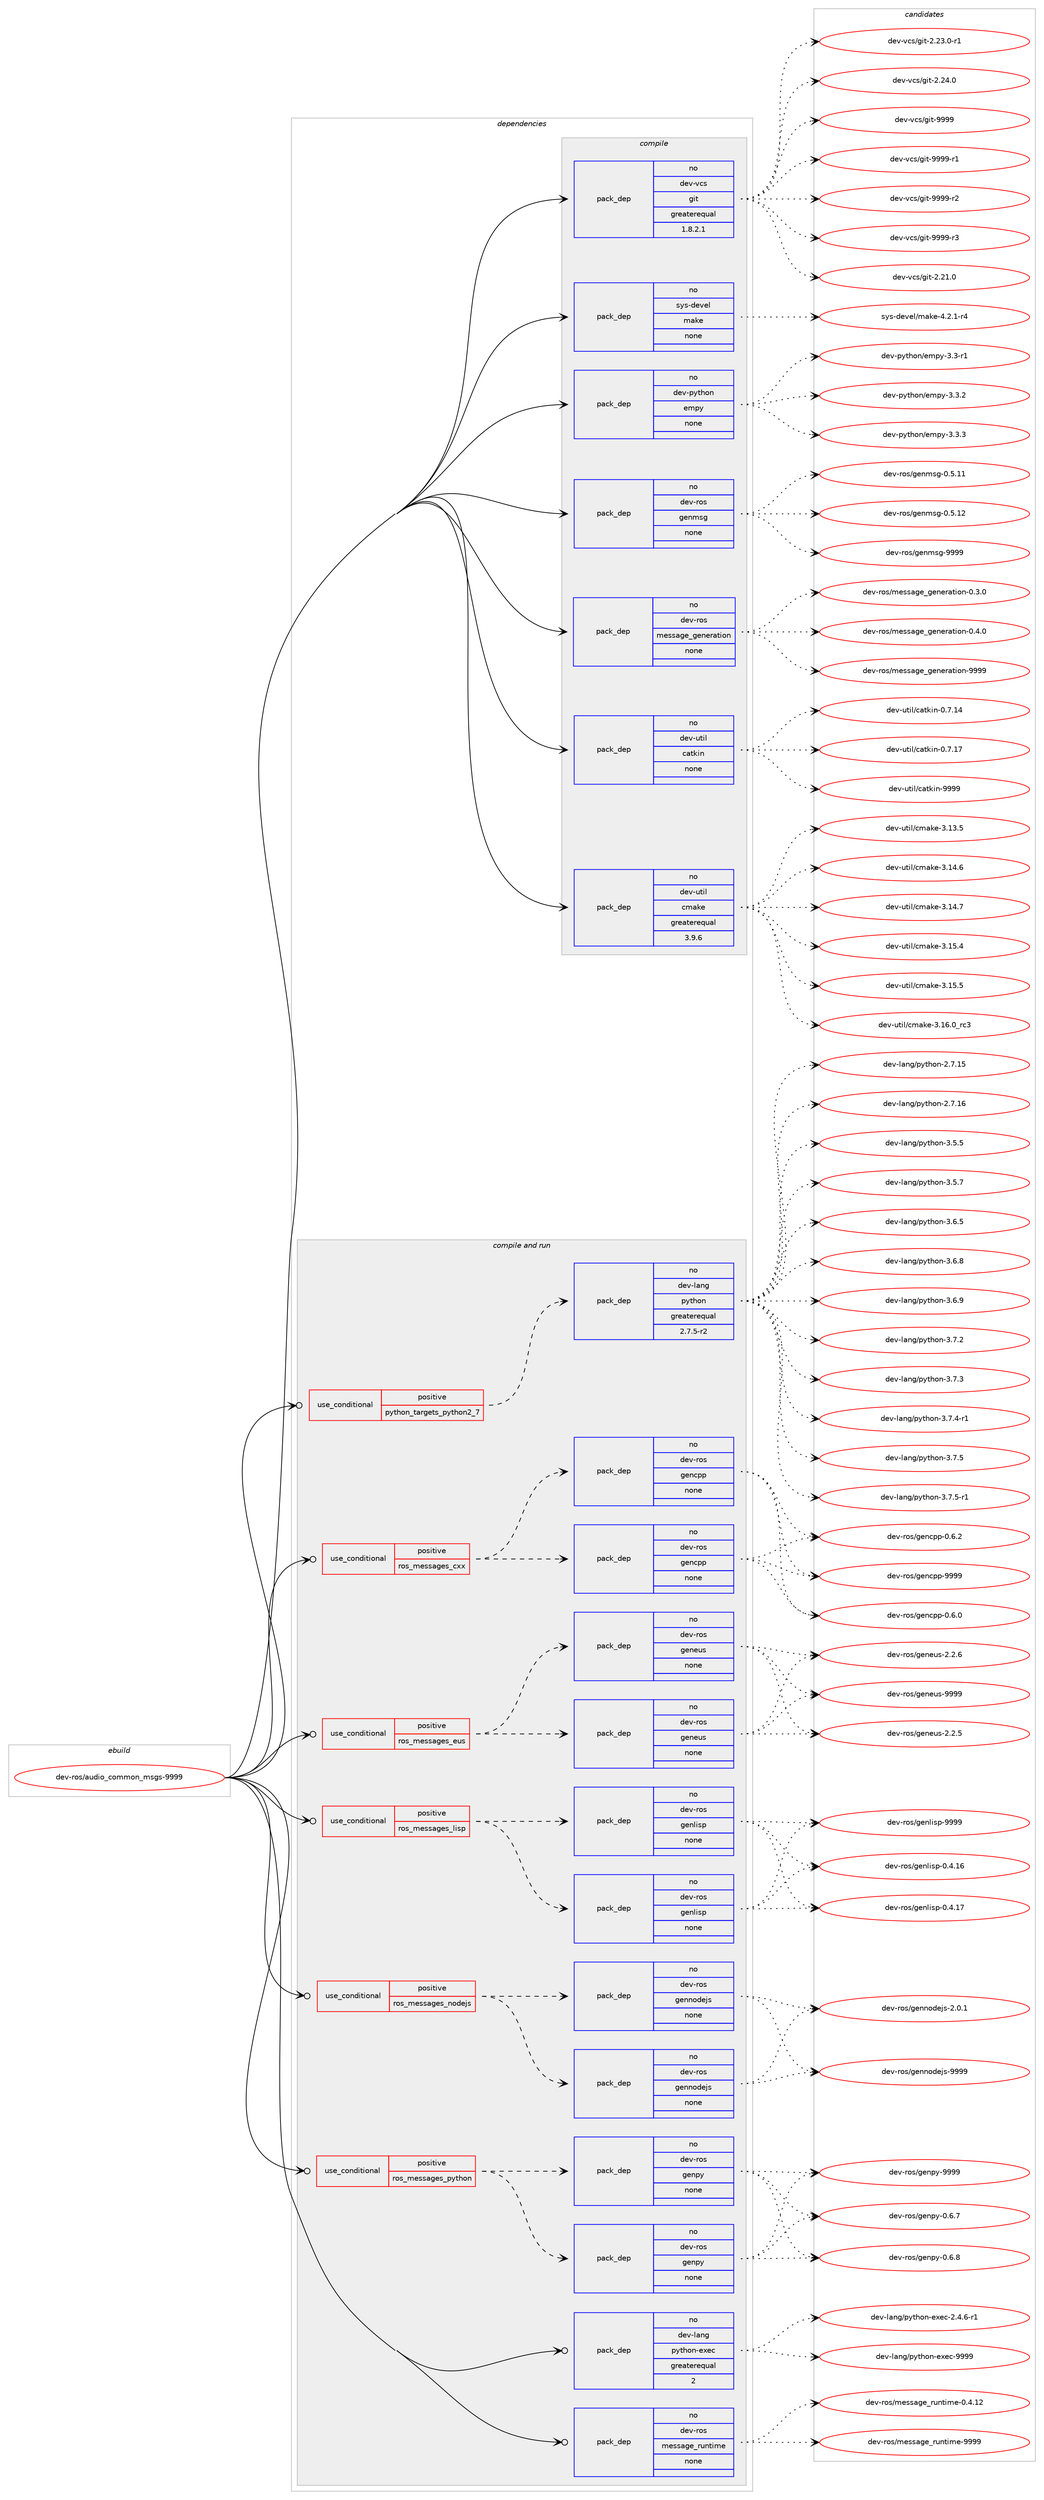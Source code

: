 digraph prolog {

# *************
# Graph options
# *************

newrank=true;
concentrate=true;
compound=true;
graph [rankdir=LR,fontname=Helvetica,fontsize=10,ranksep=1.5];#, ranksep=2.5, nodesep=0.2];
edge  [arrowhead=vee];
node  [fontname=Helvetica,fontsize=10];

# **********
# The ebuild
# **********

subgraph cluster_leftcol {
color=gray;
rank=same;
label=<<i>ebuild</i>>;
id [label="dev-ros/audio_common_msgs-9999", color=red, width=4, href="../dev-ros/audio_common_msgs-9999.svg"];
}

# ****************
# The dependencies
# ****************

subgraph cluster_midcol {
color=gray;
label=<<i>dependencies</i>>;
subgraph cluster_compile {
fillcolor="#eeeeee";
style=filled;
label=<<i>compile</i>>;
subgraph pack483764 {
dependency648350 [label=<<TABLE BORDER="0" CELLBORDER="1" CELLSPACING="0" CELLPADDING="4" WIDTH="220"><TR><TD ROWSPAN="6" CELLPADDING="30">pack_dep</TD></TR><TR><TD WIDTH="110">no</TD></TR><TR><TD>dev-python</TD></TR><TR><TD>empy</TD></TR><TR><TD>none</TD></TR><TR><TD></TD></TR></TABLE>>, shape=none, color=blue];
}
id:e -> dependency648350:w [weight=20,style="solid",arrowhead="vee"];
subgraph pack483765 {
dependency648351 [label=<<TABLE BORDER="0" CELLBORDER="1" CELLSPACING="0" CELLPADDING="4" WIDTH="220"><TR><TD ROWSPAN="6" CELLPADDING="30">pack_dep</TD></TR><TR><TD WIDTH="110">no</TD></TR><TR><TD>dev-ros</TD></TR><TR><TD>genmsg</TD></TR><TR><TD>none</TD></TR><TR><TD></TD></TR></TABLE>>, shape=none, color=blue];
}
id:e -> dependency648351:w [weight=20,style="solid",arrowhead="vee"];
subgraph pack483766 {
dependency648352 [label=<<TABLE BORDER="0" CELLBORDER="1" CELLSPACING="0" CELLPADDING="4" WIDTH="220"><TR><TD ROWSPAN="6" CELLPADDING="30">pack_dep</TD></TR><TR><TD WIDTH="110">no</TD></TR><TR><TD>dev-ros</TD></TR><TR><TD>message_generation</TD></TR><TR><TD>none</TD></TR><TR><TD></TD></TR></TABLE>>, shape=none, color=blue];
}
id:e -> dependency648352:w [weight=20,style="solid",arrowhead="vee"];
subgraph pack483767 {
dependency648353 [label=<<TABLE BORDER="0" CELLBORDER="1" CELLSPACING="0" CELLPADDING="4" WIDTH="220"><TR><TD ROWSPAN="6" CELLPADDING="30">pack_dep</TD></TR><TR><TD WIDTH="110">no</TD></TR><TR><TD>dev-util</TD></TR><TR><TD>catkin</TD></TR><TR><TD>none</TD></TR><TR><TD></TD></TR></TABLE>>, shape=none, color=blue];
}
id:e -> dependency648353:w [weight=20,style="solid",arrowhead="vee"];
subgraph pack483768 {
dependency648354 [label=<<TABLE BORDER="0" CELLBORDER="1" CELLSPACING="0" CELLPADDING="4" WIDTH="220"><TR><TD ROWSPAN="6" CELLPADDING="30">pack_dep</TD></TR><TR><TD WIDTH="110">no</TD></TR><TR><TD>dev-util</TD></TR><TR><TD>cmake</TD></TR><TR><TD>greaterequal</TD></TR><TR><TD>3.9.6</TD></TR></TABLE>>, shape=none, color=blue];
}
id:e -> dependency648354:w [weight=20,style="solid",arrowhead="vee"];
subgraph pack483769 {
dependency648355 [label=<<TABLE BORDER="0" CELLBORDER="1" CELLSPACING="0" CELLPADDING="4" WIDTH="220"><TR><TD ROWSPAN="6" CELLPADDING="30">pack_dep</TD></TR><TR><TD WIDTH="110">no</TD></TR><TR><TD>dev-vcs</TD></TR><TR><TD>git</TD></TR><TR><TD>greaterequal</TD></TR><TR><TD>1.8.2.1</TD></TR></TABLE>>, shape=none, color=blue];
}
id:e -> dependency648355:w [weight=20,style="solid",arrowhead="vee"];
subgraph pack483770 {
dependency648356 [label=<<TABLE BORDER="0" CELLBORDER="1" CELLSPACING="0" CELLPADDING="4" WIDTH="220"><TR><TD ROWSPAN="6" CELLPADDING="30">pack_dep</TD></TR><TR><TD WIDTH="110">no</TD></TR><TR><TD>sys-devel</TD></TR><TR><TD>make</TD></TR><TR><TD>none</TD></TR><TR><TD></TD></TR></TABLE>>, shape=none, color=blue];
}
id:e -> dependency648356:w [weight=20,style="solid",arrowhead="vee"];
}
subgraph cluster_compileandrun {
fillcolor="#eeeeee";
style=filled;
label=<<i>compile and run</i>>;
subgraph cond152690 {
dependency648357 [label=<<TABLE BORDER="0" CELLBORDER="1" CELLSPACING="0" CELLPADDING="4"><TR><TD ROWSPAN="3" CELLPADDING="10">use_conditional</TD></TR><TR><TD>positive</TD></TR><TR><TD>python_targets_python2_7</TD></TR></TABLE>>, shape=none, color=red];
subgraph pack483771 {
dependency648358 [label=<<TABLE BORDER="0" CELLBORDER="1" CELLSPACING="0" CELLPADDING="4" WIDTH="220"><TR><TD ROWSPAN="6" CELLPADDING="30">pack_dep</TD></TR><TR><TD WIDTH="110">no</TD></TR><TR><TD>dev-lang</TD></TR><TR><TD>python</TD></TR><TR><TD>greaterequal</TD></TR><TR><TD>2.7.5-r2</TD></TR></TABLE>>, shape=none, color=blue];
}
dependency648357:e -> dependency648358:w [weight=20,style="dashed",arrowhead="vee"];
}
id:e -> dependency648357:w [weight=20,style="solid",arrowhead="odotvee"];
subgraph cond152691 {
dependency648359 [label=<<TABLE BORDER="0" CELLBORDER="1" CELLSPACING="0" CELLPADDING="4"><TR><TD ROWSPAN="3" CELLPADDING="10">use_conditional</TD></TR><TR><TD>positive</TD></TR><TR><TD>ros_messages_cxx</TD></TR></TABLE>>, shape=none, color=red];
subgraph pack483772 {
dependency648360 [label=<<TABLE BORDER="0" CELLBORDER="1" CELLSPACING="0" CELLPADDING="4" WIDTH="220"><TR><TD ROWSPAN="6" CELLPADDING="30">pack_dep</TD></TR><TR><TD WIDTH="110">no</TD></TR><TR><TD>dev-ros</TD></TR><TR><TD>gencpp</TD></TR><TR><TD>none</TD></TR><TR><TD></TD></TR></TABLE>>, shape=none, color=blue];
}
dependency648359:e -> dependency648360:w [weight=20,style="dashed",arrowhead="vee"];
subgraph pack483773 {
dependency648361 [label=<<TABLE BORDER="0" CELLBORDER="1" CELLSPACING="0" CELLPADDING="4" WIDTH="220"><TR><TD ROWSPAN="6" CELLPADDING="30">pack_dep</TD></TR><TR><TD WIDTH="110">no</TD></TR><TR><TD>dev-ros</TD></TR><TR><TD>gencpp</TD></TR><TR><TD>none</TD></TR><TR><TD></TD></TR></TABLE>>, shape=none, color=blue];
}
dependency648359:e -> dependency648361:w [weight=20,style="dashed",arrowhead="vee"];
}
id:e -> dependency648359:w [weight=20,style="solid",arrowhead="odotvee"];
subgraph cond152692 {
dependency648362 [label=<<TABLE BORDER="0" CELLBORDER="1" CELLSPACING="0" CELLPADDING="4"><TR><TD ROWSPAN="3" CELLPADDING="10">use_conditional</TD></TR><TR><TD>positive</TD></TR><TR><TD>ros_messages_eus</TD></TR></TABLE>>, shape=none, color=red];
subgraph pack483774 {
dependency648363 [label=<<TABLE BORDER="0" CELLBORDER="1" CELLSPACING="0" CELLPADDING="4" WIDTH="220"><TR><TD ROWSPAN="6" CELLPADDING="30">pack_dep</TD></TR><TR><TD WIDTH="110">no</TD></TR><TR><TD>dev-ros</TD></TR><TR><TD>geneus</TD></TR><TR><TD>none</TD></TR><TR><TD></TD></TR></TABLE>>, shape=none, color=blue];
}
dependency648362:e -> dependency648363:w [weight=20,style="dashed",arrowhead="vee"];
subgraph pack483775 {
dependency648364 [label=<<TABLE BORDER="0" CELLBORDER="1" CELLSPACING="0" CELLPADDING="4" WIDTH="220"><TR><TD ROWSPAN="6" CELLPADDING="30">pack_dep</TD></TR><TR><TD WIDTH="110">no</TD></TR><TR><TD>dev-ros</TD></TR><TR><TD>geneus</TD></TR><TR><TD>none</TD></TR><TR><TD></TD></TR></TABLE>>, shape=none, color=blue];
}
dependency648362:e -> dependency648364:w [weight=20,style="dashed",arrowhead="vee"];
}
id:e -> dependency648362:w [weight=20,style="solid",arrowhead="odotvee"];
subgraph cond152693 {
dependency648365 [label=<<TABLE BORDER="0" CELLBORDER="1" CELLSPACING="0" CELLPADDING="4"><TR><TD ROWSPAN="3" CELLPADDING="10">use_conditional</TD></TR><TR><TD>positive</TD></TR><TR><TD>ros_messages_lisp</TD></TR></TABLE>>, shape=none, color=red];
subgraph pack483776 {
dependency648366 [label=<<TABLE BORDER="0" CELLBORDER="1" CELLSPACING="0" CELLPADDING="4" WIDTH="220"><TR><TD ROWSPAN="6" CELLPADDING="30">pack_dep</TD></TR><TR><TD WIDTH="110">no</TD></TR><TR><TD>dev-ros</TD></TR><TR><TD>genlisp</TD></TR><TR><TD>none</TD></TR><TR><TD></TD></TR></TABLE>>, shape=none, color=blue];
}
dependency648365:e -> dependency648366:w [weight=20,style="dashed",arrowhead="vee"];
subgraph pack483777 {
dependency648367 [label=<<TABLE BORDER="0" CELLBORDER="1" CELLSPACING="0" CELLPADDING="4" WIDTH="220"><TR><TD ROWSPAN="6" CELLPADDING="30">pack_dep</TD></TR><TR><TD WIDTH="110">no</TD></TR><TR><TD>dev-ros</TD></TR><TR><TD>genlisp</TD></TR><TR><TD>none</TD></TR><TR><TD></TD></TR></TABLE>>, shape=none, color=blue];
}
dependency648365:e -> dependency648367:w [weight=20,style="dashed",arrowhead="vee"];
}
id:e -> dependency648365:w [weight=20,style="solid",arrowhead="odotvee"];
subgraph cond152694 {
dependency648368 [label=<<TABLE BORDER="0" CELLBORDER="1" CELLSPACING="0" CELLPADDING="4"><TR><TD ROWSPAN="3" CELLPADDING="10">use_conditional</TD></TR><TR><TD>positive</TD></TR><TR><TD>ros_messages_nodejs</TD></TR></TABLE>>, shape=none, color=red];
subgraph pack483778 {
dependency648369 [label=<<TABLE BORDER="0" CELLBORDER="1" CELLSPACING="0" CELLPADDING="4" WIDTH="220"><TR><TD ROWSPAN="6" CELLPADDING="30">pack_dep</TD></TR><TR><TD WIDTH="110">no</TD></TR><TR><TD>dev-ros</TD></TR><TR><TD>gennodejs</TD></TR><TR><TD>none</TD></TR><TR><TD></TD></TR></TABLE>>, shape=none, color=blue];
}
dependency648368:e -> dependency648369:w [weight=20,style="dashed",arrowhead="vee"];
subgraph pack483779 {
dependency648370 [label=<<TABLE BORDER="0" CELLBORDER="1" CELLSPACING="0" CELLPADDING="4" WIDTH="220"><TR><TD ROWSPAN="6" CELLPADDING="30">pack_dep</TD></TR><TR><TD WIDTH="110">no</TD></TR><TR><TD>dev-ros</TD></TR><TR><TD>gennodejs</TD></TR><TR><TD>none</TD></TR><TR><TD></TD></TR></TABLE>>, shape=none, color=blue];
}
dependency648368:e -> dependency648370:w [weight=20,style="dashed",arrowhead="vee"];
}
id:e -> dependency648368:w [weight=20,style="solid",arrowhead="odotvee"];
subgraph cond152695 {
dependency648371 [label=<<TABLE BORDER="0" CELLBORDER="1" CELLSPACING="0" CELLPADDING="4"><TR><TD ROWSPAN="3" CELLPADDING="10">use_conditional</TD></TR><TR><TD>positive</TD></TR><TR><TD>ros_messages_python</TD></TR></TABLE>>, shape=none, color=red];
subgraph pack483780 {
dependency648372 [label=<<TABLE BORDER="0" CELLBORDER="1" CELLSPACING="0" CELLPADDING="4" WIDTH="220"><TR><TD ROWSPAN="6" CELLPADDING="30">pack_dep</TD></TR><TR><TD WIDTH="110">no</TD></TR><TR><TD>dev-ros</TD></TR><TR><TD>genpy</TD></TR><TR><TD>none</TD></TR><TR><TD></TD></TR></TABLE>>, shape=none, color=blue];
}
dependency648371:e -> dependency648372:w [weight=20,style="dashed",arrowhead="vee"];
subgraph pack483781 {
dependency648373 [label=<<TABLE BORDER="0" CELLBORDER="1" CELLSPACING="0" CELLPADDING="4" WIDTH="220"><TR><TD ROWSPAN="6" CELLPADDING="30">pack_dep</TD></TR><TR><TD WIDTH="110">no</TD></TR><TR><TD>dev-ros</TD></TR><TR><TD>genpy</TD></TR><TR><TD>none</TD></TR><TR><TD></TD></TR></TABLE>>, shape=none, color=blue];
}
dependency648371:e -> dependency648373:w [weight=20,style="dashed",arrowhead="vee"];
}
id:e -> dependency648371:w [weight=20,style="solid",arrowhead="odotvee"];
subgraph pack483782 {
dependency648374 [label=<<TABLE BORDER="0" CELLBORDER="1" CELLSPACING="0" CELLPADDING="4" WIDTH="220"><TR><TD ROWSPAN="6" CELLPADDING="30">pack_dep</TD></TR><TR><TD WIDTH="110">no</TD></TR><TR><TD>dev-lang</TD></TR><TR><TD>python-exec</TD></TR><TR><TD>greaterequal</TD></TR><TR><TD>2</TD></TR></TABLE>>, shape=none, color=blue];
}
id:e -> dependency648374:w [weight=20,style="solid",arrowhead="odotvee"];
subgraph pack483783 {
dependency648375 [label=<<TABLE BORDER="0" CELLBORDER="1" CELLSPACING="0" CELLPADDING="4" WIDTH="220"><TR><TD ROWSPAN="6" CELLPADDING="30">pack_dep</TD></TR><TR><TD WIDTH="110">no</TD></TR><TR><TD>dev-ros</TD></TR><TR><TD>message_runtime</TD></TR><TR><TD>none</TD></TR><TR><TD></TD></TR></TABLE>>, shape=none, color=blue];
}
id:e -> dependency648375:w [weight=20,style="solid",arrowhead="odotvee"];
}
subgraph cluster_run {
fillcolor="#eeeeee";
style=filled;
label=<<i>run</i>>;
}
}

# **************
# The candidates
# **************

subgraph cluster_choices {
rank=same;
color=gray;
label=<<i>candidates</i>>;

subgraph choice483764 {
color=black;
nodesep=1;
choice1001011184511212111610411111047101109112121455146514511449 [label="dev-python/empy-3.3-r1", color=red, width=4,href="../dev-python/empy-3.3-r1.svg"];
choice1001011184511212111610411111047101109112121455146514650 [label="dev-python/empy-3.3.2", color=red, width=4,href="../dev-python/empy-3.3.2.svg"];
choice1001011184511212111610411111047101109112121455146514651 [label="dev-python/empy-3.3.3", color=red, width=4,href="../dev-python/empy-3.3.3.svg"];
dependency648350:e -> choice1001011184511212111610411111047101109112121455146514511449:w [style=dotted,weight="100"];
dependency648350:e -> choice1001011184511212111610411111047101109112121455146514650:w [style=dotted,weight="100"];
dependency648350:e -> choice1001011184511212111610411111047101109112121455146514651:w [style=dotted,weight="100"];
}
subgraph choice483765 {
color=black;
nodesep=1;
choice100101118451141111154710310111010911510345484653464949 [label="dev-ros/genmsg-0.5.11", color=red, width=4,href="../dev-ros/genmsg-0.5.11.svg"];
choice100101118451141111154710310111010911510345484653464950 [label="dev-ros/genmsg-0.5.12", color=red, width=4,href="../dev-ros/genmsg-0.5.12.svg"];
choice10010111845114111115471031011101091151034557575757 [label="dev-ros/genmsg-9999", color=red, width=4,href="../dev-ros/genmsg-9999.svg"];
dependency648351:e -> choice100101118451141111154710310111010911510345484653464949:w [style=dotted,weight="100"];
dependency648351:e -> choice100101118451141111154710310111010911510345484653464950:w [style=dotted,weight="100"];
dependency648351:e -> choice10010111845114111115471031011101091151034557575757:w [style=dotted,weight="100"];
}
subgraph choice483766 {
color=black;
nodesep=1;
choice1001011184511411111547109101115115971031019510310111010111497116105111110454846514648 [label="dev-ros/message_generation-0.3.0", color=red, width=4,href="../dev-ros/message_generation-0.3.0.svg"];
choice1001011184511411111547109101115115971031019510310111010111497116105111110454846524648 [label="dev-ros/message_generation-0.4.0", color=red, width=4,href="../dev-ros/message_generation-0.4.0.svg"];
choice10010111845114111115471091011151159710310195103101110101114971161051111104557575757 [label="dev-ros/message_generation-9999", color=red, width=4,href="../dev-ros/message_generation-9999.svg"];
dependency648352:e -> choice1001011184511411111547109101115115971031019510310111010111497116105111110454846514648:w [style=dotted,weight="100"];
dependency648352:e -> choice1001011184511411111547109101115115971031019510310111010111497116105111110454846524648:w [style=dotted,weight="100"];
dependency648352:e -> choice10010111845114111115471091011151159710310195103101110101114971161051111104557575757:w [style=dotted,weight="100"];
}
subgraph choice483767 {
color=black;
nodesep=1;
choice1001011184511711610510847999711610710511045484655464952 [label="dev-util/catkin-0.7.14", color=red, width=4,href="../dev-util/catkin-0.7.14.svg"];
choice1001011184511711610510847999711610710511045484655464955 [label="dev-util/catkin-0.7.17", color=red, width=4,href="../dev-util/catkin-0.7.17.svg"];
choice100101118451171161051084799971161071051104557575757 [label="dev-util/catkin-9999", color=red, width=4,href="../dev-util/catkin-9999.svg"];
dependency648353:e -> choice1001011184511711610510847999711610710511045484655464952:w [style=dotted,weight="100"];
dependency648353:e -> choice1001011184511711610510847999711610710511045484655464955:w [style=dotted,weight="100"];
dependency648353:e -> choice100101118451171161051084799971161071051104557575757:w [style=dotted,weight="100"];
}
subgraph choice483768 {
color=black;
nodesep=1;
choice1001011184511711610510847991099710710145514649514653 [label="dev-util/cmake-3.13.5", color=red, width=4,href="../dev-util/cmake-3.13.5.svg"];
choice1001011184511711610510847991099710710145514649524654 [label="dev-util/cmake-3.14.6", color=red, width=4,href="../dev-util/cmake-3.14.6.svg"];
choice1001011184511711610510847991099710710145514649524655 [label="dev-util/cmake-3.14.7", color=red, width=4,href="../dev-util/cmake-3.14.7.svg"];
choice1001011184511711610510847991099710710145514649534652 [label="dev-util/cmake-3.15.4", color=red, width=4,href="../dev-util/cmake-3.15.4.svg"];
choice1001011184511711610510847991099710710145514649534653 [label="dev-util/cmake-3.15.5", color=red, width=4,href="../dev-util/cmake-3.15.5.svg"];
choice1001011184511711610510847991099710710145514649544648951149951 [label="dev-util/cmake-3.16.0_rc3", color=red, width=4,href="../dev-util/cmake-3.16.0_rc3.svg"];
dependency648354:e -> choice1001011184511711610510847991099710710145514649514653:w [style=dotted,weight="100"];
dependency648354:e -> choice1001011184511711610510847991099710710145514649524654:w [style=dotted,weight="100"];
dependency648354:e -> choice1001011184511711610510847991099710710145514649524655:w [style=dotted,weight="100"];
dependency648354:e -> choice1001011184511711610510847991099710710145514649534652:w [style=dotted,weight="100"];
dependency648354:e -> choice1001011184511711610510847991099710710145514649534653:w [style=dotted,weight="100"];
dependency648354:e -> choice1001011184511711610510847991099710710145514649544648951149951:w [style=dotted,weight="100"];
}
subgraph choice483769 {
color=black;
nodesep=1;
choice10010111845118991154710310511645504650494648 [label="dev-vcs/git-2.21.0", color=red, width=4,href="../dev-vcs/git-2.21.0.svg"];
choice100101118451189911547103105116455046505146484511449 [label="dev-vcs/git-2.23.0-r1", color=red, width=4,href="../dev-vcs/git-2.23.0-r1.svg"];
choice10010111845118991154710310511645504650524648 [label="dev-vcs/git-2.24.0", color=red, width=4,href="../dev-vcs/git-2.24.0.svg"];
choice1001011184511899115471031051164557575757 [label="dev-vcs/git-9999", color=red, width=4,href="../dev-vcs/git-9999.svg"];
choice10010111845118991154710310511645575757574511449 [label="dev-vcs/git-9999-r1", color=red, width=4,href="../dev-vcs/git-9999-r1.svg"];
choice10010111845118991154710310511645575757574511450 [label="dev-vcs/git-9999-r2", color=red, width=4,href="../dev-vcs/git-9999-r2.svg"];
choice10010111845118991154710310511645575757574511451 [label="dev-vcs/git-9999-r3", color=red, width=4,href="../dev-vcs/git-9999-r3.svg"];
dependency648355:e -> choice10010111845118991154710310511645504650494648:w [style=dotted,weight="100"];
dependency648355:e -> choice100101118451189911547103105116455046505146484511449:w [style=dotted,weight="100"];
dependency648355:e -> choice10010111845118991154710310511645504650524648:w [style=dotted,weight="100"];
dependency648355:e -> choice1001011184511899115471031051164557575757:w [style=dotted,weight="100"];
dependency648355:e -> choice10010111845118991154710310511645575757574511449:w [style=dotted,weight="100"];
dependency648355:e -> choice10010111845118991154710310511645575757574511450:w [style=dotted,weight="100"];
dependency648355:e -> choice10010111845118991154710310511645575757574511451:w [style=dotted,weight="100"];
}
subgraph choice483770 {
color=black;
nodesep=1;
choice1151211154510010111810110847109971071014552465046494511452 [label="sys-devel/make-4.2.1-r4", color=red, width=4,href="../sys-devel/make-4.2.1-r4.svg"];
dependency648356:e -> choice1151211154510010111810110847109971071014552465046494511452:w [style=dotted,weight="100"];
}
subgraph choice483771 {
color=black;
nodesep=1;
choice10010111845108971101034711212111610411111045504655464953 [label="dev-lang/python-2.7.15", color=red, width=4,href="../dev-lang/python-2.7.15.svg"];
choice10010111845108971101034711212111610411111045504655464954 [label="dev-lang/python-2.7.16", color=red, width=4,href="../dev-lang/python-2.7.16.svg"];
choice100101118451089711010347112121116104111110455146534653 [label="dev-lang/python-3.5.5", color=red, width=4,href="../dev-lang/python-3.5.5.svg"];
choice100101118451089711010347112121116104111110455146534655 [label="dev-lang/python-3.5.7", color=red, width=4,href="../dev-lang/python-3.5.7.svg"];
choice100101118451089711010347112121116104111110455146544653 [label="dev-lang/python-3.6.5", color=red, width=4,href="../dev-lang/python-3.6.5.svg"];
choice100101118451089711010347112121116104111110455146544656 [label="dev-lang/python-3.6.8", color=red, width=4,href="../dev-lang/python-3.6.8.svg"];
choice100101118451089711010347112121116104111110455146544657 [label="dev-lang/python-3.6.9", color=red, width=4,href="../dev-lang/python-3.6.9.svg"];
choice100101118451089711010347112121116104111110455146554650 [label="dev-lang/python-3.7.2", color=red, width=4,href="../dev-lang/python-3.7.2.svg"];
choice100101118451089711010347112121116104111110455146554651 [label="dev-lang/python-3.7.3", color=red, width=4,href="../dev-lang/python-3.7.3.svg"];
choice1001011184510897110103471121211161041111104551465546524511449 [label="dev-lang/python-3.7.4-r1", color=red, width=4,href="../dev-lang/python-3.7.4-r1.svg"];
choice100101118451089711010347112121116104111110455146554653 [label="dev-lang/python-3.7.5", color=red, width=4,href="../dev-lang/python-3.7.5.svg"];
choice1001011184510897110103471121211161041111104551465546534511449 [label="dev-lang/python-3.7.5-r1", color=red, width=4,href="../dev-lang/python-3.7.5-r1.svg"];
dependency648358:e -> choice10010111845108971101034711212111610411111045504655464953:w [style=dotted,weight="100"];
dependency648358:e -> choice10010111845108971101034711212111610411111045504655464954:w [style=dotted,weight="100"];
dependency648358:e -> choice100101118451089711010347112121116104111110455146534653:w [style=dotted,weight="100"];
dependency648358:e -> choice100101118451089711010347112121116104111110455146534655:w [style=dotted,weight="100"];
dependency648358:e -> choice100101118451089711010347112121116104111110455146544653:w [style=dotted,weight="100"];
dependency648358:e -> choice100101118451089711010347112121116104111110455146544656:w [style=dotted,weight="100"];
dependency648358:e -> choice100101118451089711010347112121116104111110455146544657:w [style=dotted,weight="100"];
dependency648358:e -> choice100101118451089711010347112121116104111110455146554650:w [style=dotted,weight="100"];
dependency648358:e -> choice100101118451089711010347112121116104111110455146554651:w [style=dotted,weight="100"];
dependency648358:e -> choice1001011184510897110103471121211161041111104551465546524511449:w [style=dotted,weight="100"];
dependency648358:e -> choice100101118451089711010347112121116104111110455146554653:w [style=dotted,weight="100"];
dependency648358:e -> choice1001011184510897110103471121211161041111104551465546534511449:w [style=dotted,weight="100"];
}
subgraph choice483772 {
color=black;
nodesep=1;
choice100101118451141111154710310111099112112454846544648 [label="dev-ros/gencpp-0.6.0", color=red, width=4,href="../dev-ros/gencpp-0.6.0.svg"];
choice100101118451141111154710310111099112112454846544650 [label="dev-ros/gencpp-0.6.2", color=red, width=4,href="../dev-ros/gencpp-0.6.2.svg"];
choice1001011184511411111547103101110991121124557575757 [label="dev-ros/gencpp-9999", color=red, width=4,href="../dev-ros/gencpp-9999.svg"];
dependency648360:e -> choice100101118451141111154710310111099112112454846544648:w [style=dotted,weight="100"];
dependency648360:e -> choice100101118451141111154710310111099112112454846544650:w [style=dotted,weight="100"];
dependency648360:e -> choice1001011184511411111547103101110991121124557575757:w [style=dotted,weight="100"];
}
subgraph choice483773 {
color=black;
nodesep=1;
choice100101118451141111154710310111099112112454846544648 [label="dev-ros/gencpp-0.6.0", color=red, width=4,href="../dev-ros/gencpp-0.6.0.svg"];
choice100101118451141111154710310111099112112454846544650 [label="dev-ros/gencpp-0.6.2", color=red, width=4,href="../dev-ros/gencpp-0.6.2.svg"];
choice1001011184511411111547103101110991121124557575757 [label="dev-ros/gencpp-9999", color=red, width=4,href="../dev-ros/gencpp-9999.svg"];
dependency648361:e -> choice100101118451141111154710310111099112112454846544648:w [style=dotted,weight="100"];
dependency648361:e -> choice100101118451141111154710310111099112112454846544650:w [style=dotted,weight="100"];
dependency648361:e -> choice1001011184511411111547103101110991121124557575757:w [style=dotted,weight="100"];
}
subgraph choice483774 {
color=black;
nodesep=1;
choice1001011184511411111547103101110101117115455046504653 [label="dev-ros/geneus-2.2.5", color=red, width=4,href="../dev-ros/geneus-2.2.5.svg"];
choice1001011184511411111547103101110101117115455046504654 [label="dev-ros/geneus-2.2.6", color=red, width=4,href="../dev-ros/geneus-2.2.6.svg"];
choice10010111845114111115471031011101011171154557575757 [label="dev-ros/geneus-9999", color=red, width=4,href="../dev-ros/geneus-9999.svg"];
dependency648363:e -> choice1001011184511411111547103101110101117115455046504653:w [style=dotted,weight="100"];
dependency648363:e -> choice1001011184511411111547103101110101117115455046504654:w [style=dotted,weight="100"];
dependency648363:e -> choice10010111845114111115471031011101011171154557575757:w [style=dotted,weight="100"];
}
subgraph choice483775 {
color=black;
nodesep=1;
choice1001011184511411111547103101110101117115455046504653 [label="dev-ros/geneus-2.2.5", color=red, width=4,href="../dev-ros/geneus-2.2.5.svg"];
choice1001011184511411111547103101110101117115455046504654 [label="dev-ros/geneus-2.2.6", color=red, width=4,href="../dev-ros/geneus-2.2.6.svg"];
choice10010111845114111115471031011101011171154557575757 [label="dev-ros/geneus-9999", color=red, width=4,href="../dev-ros/geneus-9999.svg"];
dependency648364:e -> choice1001011184511411111547103101110101117115455046504653:w [style=dotted,weight="100"];
dependency648364:e -> choice1001011184511411111547103101110101117115455046504654:w [style=dotted,weight="100"];
dependency648364:e -> choice10010111845114111115471031011101011171154557575757:w [style=dotted,weight="100"];
}
subgraph choice483776 {
color=black;
nodesep=1;
choice100101118451141111154710310111010810511511245484652464954 [label="dev-ros/genlisp-0.4.16", color=red, width=4,href="../dev-ros/genlisp-0.4.16.svg"];
choice100101118451141111154710310111010810511511245484652464955 [label="dev-ros/genlisp-0.4.17", color=red, width=4,href="../dev-ros/genlisp-0.4.17.svg"];
choice10010111845114111115471031011101081051151124557575757 [label="dev-ros/genlisp-9999", color=red, width=4,href="../dev-ros/genlisp-9999.svg"];
dependency648366:e -> choice100101118451141111154710310111010810511511245484652464954:w [style=dotted,weight="100"];
dependency648366:e -> choice100101118451141111154710310111010810511511245484652464955:w [style=dotted,weight="100"];
dependency648366:e -> choice10010111845114111115471031011101081051151124557575757:w [style=dotted,weight="100"];
}
subgraph choice483777 {
color=black;
nodesep=1;
choice100101118451141111154710310111010810511511245484652464954 [label="dev-ros/genlisp-0.4.16", color=red, width=4,href="../dev-ros/genlisp-0.4.16.svg"];
choice100101118451141111154710310111010810511511245484652464955 [label="dev-ros/genlisp-0.4.17", color=red, width=4,href="../dev-ros/genlisp-0.4.17.svg"];
choice10010111845114111115471031011101081051151124557575757 [label="dev-ros/genlisp-9999", color=red, width=4,href="../dev-ros/genlisp-9999.svg"];
dependency648367:e -> choice100101118451141111154710310111010810511511245484652464954:w [style=dotted,weight="100"];
dependency648367:e -> choice100101118451141111154710310111010810511511245484652464955:w [style=dotted,weight="100"];
dependency648367:e -> choice10010111845114111115471031011101081051151124557575757:w [style=dotted,weight="100"];
}
subgraph choice483778 {
color=black;
nodesep=1;
choice1001011184511411111547103101110110111100101106115455046484649 [label="dev-ros/gennodejs-2.0.1", color=red, width=4,href="../dev-ros/gennodejs-2.0.1.svg"];
choice10010111845114111115471031011101101111001011061154557575757 [label="dev-ros/gennodejs-9999", color=red, width=4,href="../dev-ros/gennodejs-9999.svg"];
dependency648369:e -> choice1001011184511411111547103101110110111100101106115455046484649:w [style=dotted,weight="100"];
dependency648369:e -> choice10010111845114111115471031011101101111001011061154557575757:w [style=dotted,weight="100"];
}
subgraph choice483779 {
color=black;
nodesep=1;
choice1001011184511411111547103101110110111100101106115455046484649 [label="dev-ros/gennodejs-2.0.1", color=red, width=4,href="../dev-ros/gennodejs-2.0.1.svg"];
choice10010111845114111115471031011101101111001011061154557575757 [label="dev-ros/gennodejs-9999", color=red, width=4,href="../dev-ros/gennodejs-9999.svg"];
dependency648370:e -> choice1001011184511411111547103101110110111100101106115455046484649:w [style=dotted,weight="100"];
dependency648370:e -> choice10010111845114111115471031011101101111001011061154557575757:w [style=dotted,weight="100"];
}
subgraph choice483780 {
color=black;
nodesep=1;
choice1001011184511411111547103101110112121454846544655 [label="dev-ros/genpy-0.6.7", color=red, width=4,href="../dev-ros/genpy-0.6.7.svg"];
choice1001011184511411111547103101110112121454846544656 [label="dev-ros/genpy-0.6.8", color=red, width=4,href="../dev-ros/genpy-0.6.8.svg"];
choice10010111845114111115471031011101121214557575757 [label="dev-ros/genpy-9999", color=red, width=4,href="../dev-ros/genpy-9999.svg"];
dependency648372:e -> choice1001011184511411111547103101110112121454846544655:w [style=dotted,weight="100"];
dependency648372:e -> choice1001011184511411111547103101110112121454846544656:w [style=dotted,weight="100"];
dependency648372:e -> choice10010111845114111115471031011101121214557575757:w [style=dotted,weight="100"];
}
subgraph choice483781 {
color=black;
nodesep=1;
choice1001011184511411111547103101110112121454846544655 [label="dev-ros/genpy-0.6.7", color=red, width=4,href="../dev-ros/genpy-0.6.7.svg"];
choice1001011184511411111547103101110112121454846544656 [label="dev-ros/genpy-0.6.8", color=red, width=4,href="../dev-ros/genpy-0.6.8.svg"];
choice10010111845114111115471031011101121214557575757 [label="dev-ros/genpy-9999", color=red, width=4,href="../dev-ros/genpy-9999.svg"];
dependency648373:e -> choice1001011184511411111547103101110112121454846544655:w [style=dotted,weight="100"];
dependency648373:e -> choice1001011184511411111547103101110112121454846544656:w [style=dotted,weight="100"];
dependency648373:e -> choice10010111845114111115471031011101121214557575757:w [style=dotted,weight="100"];
}
subgraph choice483782 {
color=black;
nodesep=1;
choice10010111845108971101034711212111610411111045101120101994550465246544511449 [label="dev-lang/python-exec-2.4.6-r1", color=red, width=4,href="../dev-lang/python-exec-2.4.6-r1.svg"];
choice10010111845108971101034711212111610411111045101120101994557575757 [label="dev-lang/python-exec-9999", color=red, width=4,href="../dev-lang/python-exec-9999.svg"];
dependency648374:e -> choice10010111845108971101034711212111610411111045101120101994550465246544511449:w [style=dotted,weight="100"];
dependency648374:e -> choice10010111845108971101034711212111610411111045101120101994557575757:w [style=dotted,weight="100"];
}
subgraph choice483783 {
color=black;
nodesep=1;
choice1001011184511411111547109101115115971031019511411711011610510910145484652464950 [label="dev-ros/message_runtime-0.4.12", color=red, width=4,href="../dev-ros/message_runtime-0.4.12.svg"];
choice100101118451141111154710910111511597103101951141171101161051091014557575757 [label="dev-ros/message_runtime-9999", color=red, width=4,href="../dev-ros/message_runtime-9999.svg"];
dependency648375:e -> choice1001011184511411111547109101115115971031019511411711011610510910145484652464950:w [style=dotted,weight="100"];
dependency648375:e -> choice100101118451141111154710910111511597103101951141171101161051091014557575757:w [style=dotted,weight="100"];
}
}

}
